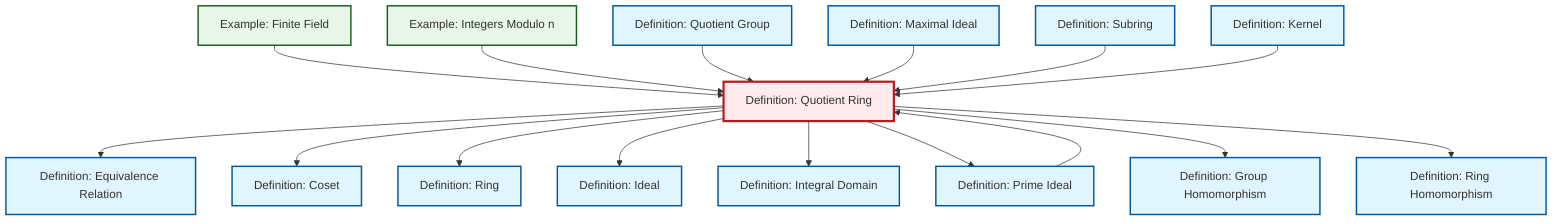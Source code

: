 graph TD
    classDef definition fill:#e1f5fe,stroke:#01579b,stroke-width:2px
    classDef theorem fill:#f3e5f5,stroke:#4a148c,stroke-width:2px
    classDef axiom fill:#fff3e0,stroke:#e65100,stroke-width:2px
    classDef example fill:#e8f5e9,stroke:#1b5e20,stroke-width:2px
    classDef current fill:#ffebee,stroke:#b71c1c,stroke-width:3px
    def-ring["Definition: Ring"]:::definition
    def-ideal["Definition: Ideal"]:::definition
    def-coset["Definition: Coset"]:::definition
    def-ring-homomorphism["Definition: Ring Homomorphism"]:::definition
    def-quotient-group["Definition: Quotient Group"]:::definition
    def-maximal-ideal["Definition: Maximal Ideal"]:::definition
    def-prime-ideal["Definition: Prime Ideal"]:::definition
    ex-finite-field["Example: Finite Field"]:::example
    ex-quotient-integers-mod-n["Example: Integers Modulo n"]:::example
    def-equivalence-relation["Definition: Equivalence Relation"]:::definition
    def-quotient-ring["Definition: Quotient Ring"]:::definition
    def-subring["Definition: Subring"]:::definition
    def-kernel["Definition: Kernel"]:::definition
    def-homomorphism["Definition: Group Homomorphism"]:::definition
    def-integral-domain["Definition: Integral Domain"]:::definition
    ex-finite-field --> def-quotient-ring
    ex-quotient-integers-mod-n --> def-quotient-ring
    def-quotient-group --> def-quotient-ring
    def-quotient-ring --> def-equivalence-relation
    def-quotient-ring --> def-coset
    def-maximal-ideal --> def-quotient-ring
    def-quotient-ring --> def-ring
    def-quotient-ring --> def-ideal
    def-quotient-ring --> def-integral-domain
    def-quotient-ring --> def-prime-ideal
    def-subring --> def-quotient-ring
    def-kernel --> def-quotient-ring
    def-quotient-ring --> def-homomorphism
    def-prime-ideal --> def-quotient-ring
    def-quotient-ring --> def-ring-homomorphism
    class def-quotient-ring current